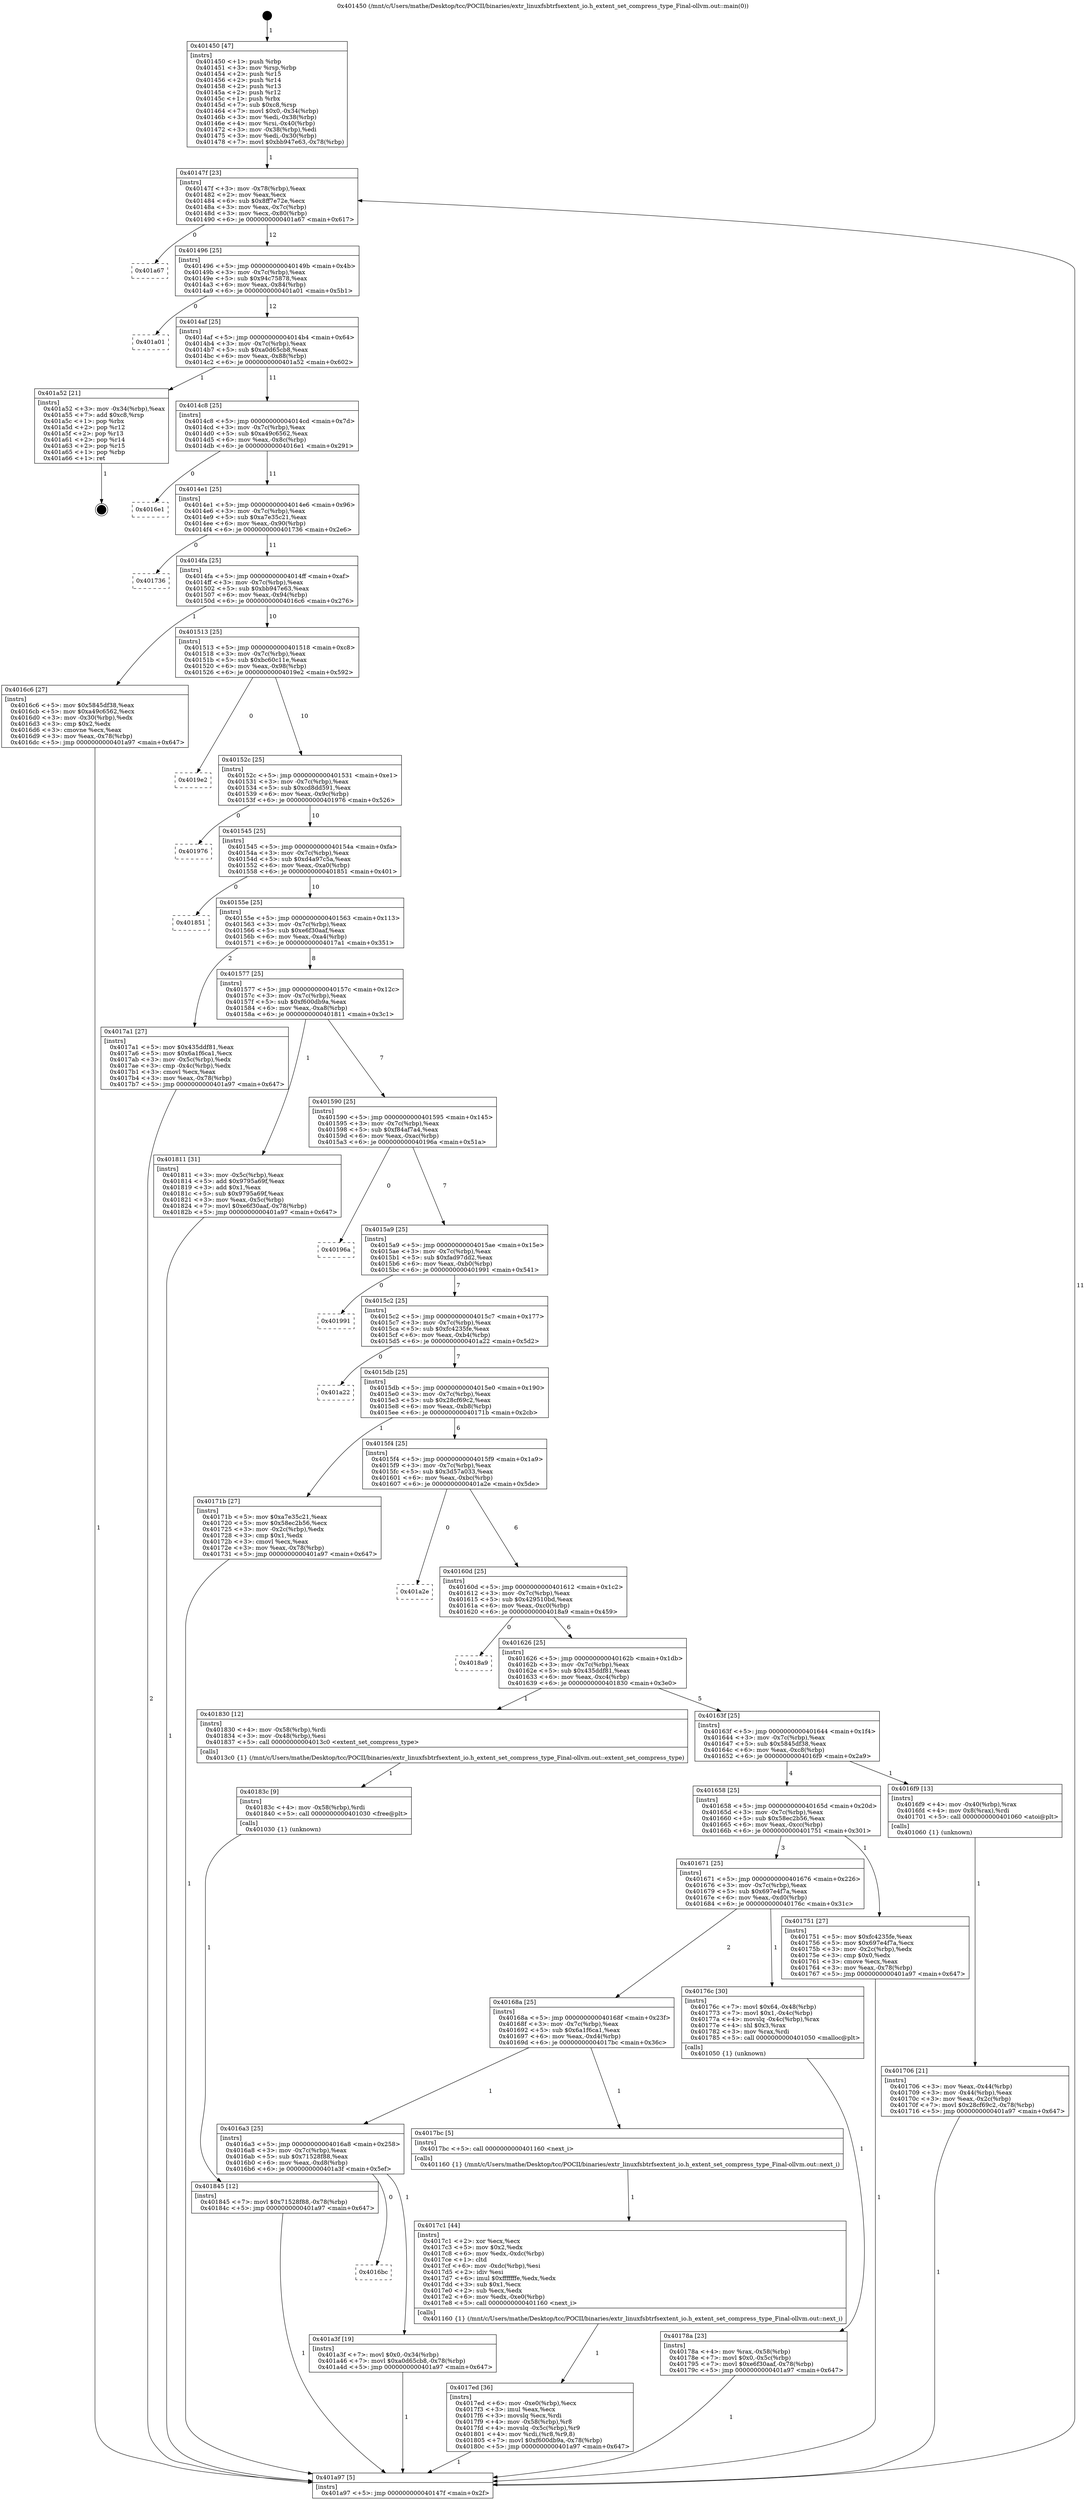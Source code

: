 digraph "0x401450" {
  label = "0x401450 (/mnt/c/Users/mathe/Desktop/tcc/POCII/binaries/extr_linuxfsbtrfsextent_io.h_extent_set_compress_type_Final-ollvm.out::main(0))"
  labelloc = "t"
  node[shape=record]

  Entry [label="",width=0.3,height=0.3,shape=circle,fillcolor=black,style=filled]
  "0x40147f" [label="{
     0x40147f [23]\l
     | [instrs]\l
     &nbsp;&nbsp;0x40147f \<+3\>: mov -0x78(%rbp),%eax\l
     &nbsp;&nbsp;0x401482 \<+2\>: mov %eax,%ecx\l
     &nbsp;&nbsp;0x401484 \<+6\>: sub $0x8ff7e72e,%ecx\l
     &nbsp;&nbsp;0x40148a \<+3\>: mov %eax,-0x7c(%rbp)\l
     &nbsp;&nbsp;0x40148d \<+3\>: mov %ecx,-0x80(%rbp)\l
     &nbsp;&nbsp;0x401490 \<+6\>: je 0000000000401a67 \<main+0x617\>\l
  }"]
  "0x401a67" [label="{
     0x401a67\l
  }", style=dashed]
  "0x401496" [label="{
     0x401496 [25]\l
     | [instrs]\l
     &nbsp;&nbsp;0x401496 \<+5\>: jmp 000000000040149b \<main+0x4b\>\l
     &nbsp;&nbsp;0x40149b \<+3\>: mov -0x7c(%rbp),%eax\l
     &nbsp;&nbsp;0x40149e \<+5\>: sub $0x94c75878,%eax\l
     &nbsp;&nbsp;0x4014a3 \<+6\>: mov %eax,-0x84(%rbp)\l
     &nbsp;&nbsp;0x4014a9 \<+6\>: je 0000000000401a01 \<main+0x5b1\>\l
  }"]
  Exit [label="",width=0.3,height=0.3,shape=circle,fillcolor=black,style=filled,peripheries=2]
  "0x401a01" [label="{
     0x401a01\l
  }", style=dashed]
  "0x4014af" [label="{
     0x4014af [25]\l
     | [instrs]\l
     &nbsp;&nbsp;0x4014af \<+5\>: jmp 00000000004014b4 \<main+0x64\>\l
     &nbsp;&nbsp;0x4014b4 \<+3\>: mov -0x7c(%rbp),%eax\l
     &nbsp;&nbsp;0x4014b7 \<+5\>: sub $0xa0d65cb8,%eax\l
     &nbsp;&nbsp;0x4014bc \<+6\>: mov %eax,-0x88(%rbp)\l
     &nbsp;&nbsp;0x4014c2 \<+6\>: je 0000000000401a52 \<main+0x602\>\l
  }"]
  "0x4016bc" [label="{
     0x4016bc\l
  }", style=dashed]
  "0x401a52" [label="{
     0x401a52 [21]\l
     | [instrs]\l
     &nbsp;&nbsp;0x401a52 \<+3\>: mov -0x34(%rbp),%eax\l
     &nbsp;&nbsp;0x401a55 \<+7\>: add $0xc8,%rsp\l
     &nbsp;&nbsp;0x401a5c \<+1\>: pop %rbx\l
     &nbsp;&nbsp;0x401a5d \<+2\>: pop %r12\l
     &nbsp;&nbsp;0x401a5f \<+2\>: pop %r13\l
     &nbsp;&nbsp;0x401a61 \<+2\>: pop %r14\l
     &nbsp;&nbsp;0x401a63 \<+2\>: pop %r15\l
     &nbsp;&nbsp;0x401a65 \<+1\>: pop %rbp\l
     &nbsp;&nbsp;0x401a66 \<+1\>: ret\l
  }"]
  "0x4014c8" [label="{
     0x4014c8 [25]\l
     | [instrs]\l
     &nbsp;&nbsp;0x4014c8 \<+5\>: jmp 00000000004014cd \<main+0x7d\>\l
     &nbsp;&nbsp;0x4014cd \<+3\>: mov -0x7c(%rbp),%eax\l
     &nbsp;&nbsp;0x4014d0 \<+5\>: sub $0xa49c6562,%eax\l
     &nbsp;&nbsp;0x4014d5 \<+6\>: mov %eax,-0x8c(%rbp)\l
     &nbsp;&nbsp;0x4014db \<+6\>: je 00000000004016e1 \<main+0x291\>\l
  }"]
  "0x401a3f" [label="{
     0x401a3f [19]\l
     | [instrs]\l
     &nbsp;&nbsp;0x401a3f \<+7\>: movl $0x0,-0x34(%rbp)\l
     &nbsp;&nbsp;0x401a46 \<+7\>: movl $0xa0d65cb8,-0x78(%rbp)\l
     &nbsp;&nbsp;0x401a4d \<+5\>: jmp 0000000000401a97 \<main+0x647\>\l
  }"]
  "0x4016e1" [label="{
     0x4016e1\l
  }", style=dashed]
  "0x4014e1" [label="{
     0x4014e1 [25]\l
     | [instrs]\l
     &nbsp;&nbsp;0x4014e1 \<+5\>: jmp 00000000004014e6 \<main+0x96\>\l
     &nbsp;&nbsp;0x4014e6 \<+3\>: mov -0x7c(%rbp),%eax\l
     &nbsp;&nbsp;0x4014e9 \<+5\>: sub $0xa7e35c21,%eax\l
     &nbsp;&nbsp;0x4014ee \<+6\>: mov %eax,-0x90(%rbp)\l
     &nbsp;&nbsp;0x4014f4 \<+6\>: je 0000000000401736 \<main+0x2e6\>\l
  }"]
  "0x401845" [label="{
     0x401845 [12]\l
     | [instrs]\l
     &nbsp;&nbsp;0x401845 \<+7\>: movl $0x71528f88,-0x78(%rbp)\l
     &nbsp;&nbsp;0x40184c \<+5\>: jmp 0000000000401a97 \<main+0x647\>\l
  }"]
  "0x401736" [label="{
     0x401736\l
  }", style=dashed]
  "0x4014fa" [label="{
     0x4014fa [25]\l
     | [instrs]\l
     &nbsp;&nbsp;0x4014fa \<+5\>: jmp 00000000004014ff \<main+0xaf\>\l
     &nbsp;&nbsp;0x4014ff \<+3\>: mov -0x7c(%rbp),%eax\l
     &nbsp;&nbsp;0x401502 \<+5\>: sub $0xbb947e63,%eax\l
     &nbsp;&nbsp;0x401507 \<+6\>: mov %eax,-0x94(%rbp)\l
     &nbsp;&nbsp;0x40150d \<+6\>: je 00000000004016c6 \<main+0x276\>\l
  }"]
  "0x40183c" [label="{
     0x40183c [9]\l
     | [instrs]\l
     &nbsp;&nbsp;0x40183c \<+4\>: mov -0x58(%rbp),%rdi\l
     &nbsp;&nbsp;0x401840 \<+5\>: call 0000000000401030 \<free@plt\>\l
     | [calls]\l
     &nbsp;&nbsp;0x401030 \{1\} (unknown)\l
  }"]
  "0x4016c6" [label="{
     0x4016c6 [27]\l
     | [instrs]\l
     &nbsp;&nbsp;0x4016c6 \<+5\>: mov $0x5845df38,%eax\l
     &nbsp;&nbsp;0x4016cb \<+5\>: mov $0xa49c6562,%ecx\l
     &nbsp;&nbsp;0x4016d0 \<+3\>: mov -0x30(%rbp),%edx\l
     &nbsp;&nbsp;0x4016d3 \<+3\>: cmp $0x2,%edx\l
     &nbsp;&nbsp;0x4016d6 \<+3\>: cmovne %ecx,%eax\l
     &nbsp;&nbsp;0x4016d9 \<+3\>: mov %eax,-0x78(%rbp)\l
     &nbsp;&nbsp;0x4016dc \<+5\>: jmp 0000000000401a97 \<main+0x647\>\l
  }"]
  "0x401513" [label="{
     0x401513 [25]\l
     | [instrs]\l
     &nbsp;&nbsp;0x401513 \<+5\>: jmp 0000000000401518 \<main+0xc8\>\l
     &nbsp;&nbsp;0x401518 \<+3\>: mov -0x7c(%rbp),%eax\l
     &nbsp;&nbsp;0x40151b \<+5\>: sub $0xbc60c11e,%eax\l
     &nbsp;&nbsp;0x401520 \<+6\>: mov %eax,-0x98(%rbp)\l
     &nbsp;&nbsp;0x401526 \<+6\>: je 00000000004019e2 \<main+0x592\>\l
  }"]
  "0x401a97" [label="{
     0x401a97 [5]\l
     | [instrs]\l
     &nbsp;&nbsp;0x401a97 \<+5\>: jmp 000000000040147f \<main+0x2f\>\l
  }"]
  "0x401450" [label="{
     0x401450 [47]\l
     | [instrs]\l
     &nbsp;&nbsp;0x401450 \<+1\>: push %rbp\l
     &nbsp;&nbsp;0x401451 \<+3\>: mov %rsp,%rbp\l
     &nbsp;&nbsp;0x401454 \<+2\>: push %r15\l
     &nbsp;&nbsp;0x401456 \<+2\>: push %r14\l
     &nbsp;&nbsp;0x401458 \<+2\>: push %r13\l
     &nbsp;&nbsp;0x40145a \<+2\>: push %r12\l
     &nbsp;&nbsp;0x40145c \<+1\>: push %rbx\l
     &nbsp;&nbsp;0x40145d \<+7\>: sub $0xc8,%rsp\l
     &nbsp;&nbsp;0x401464 \<+7\>: movl $0x0,-0x34(%rbp)\l
     &nbsp;&nbsp;0x40146b \<+3\>: mov %edi,-0x38(%rbp)\l
     &nbsp;&nbsp;0x40146e \<+4\>: mov %rsi,-0x40(%rbp)\l
     &nbsp;&nbsp;0x401472 \<+3\>: mov -0x38(%rbp),%edi\l
     &nbsp;&nbsp;0x401475 \<+3\>: mov %edi,-0x30(%rbp)\l
     &nbsp;&nbsp;0x401478 \<+7\>: movl $0xbb947e63,-0x78(%rbp)\l
  }"]
  "0x4017ed" [label="{
     0x4017ed [36]\l
     | [instrs]\l
     &nbsp;&nbsp;0x4017ed \<+6\>: mov -0xe0(%rbp),%ecx\l
     &nbsp;&nbsp;0x4017f3 \<+3\>: imul %eax,%ecx\l
     &nbsp;&nbsp;0x4017f6 \<+3\>: movslq %ecx,%rdi\l
     &nbsp;&nbsp;0x4017f9 \<+4\>: mov -0x58(%rbp),%r8\l
     &nbsp;&nbsp;0x4017fd \<+4\>: movslq -0x5c(%rbp),%r9\l
     &nbsp;&nbsp;0x401801 \<+4\>: mov %rdi,(%r8,%r9,8)\l
     &nbsp;&nbsp;0x401805 \<+7\>: movl $0xf600db9a,-0x78(%rbp)\l
     &nbsp;&nbsp;0x40180c \<+5\>: jmp 0000000000401a97 \<main+0x647\>\l
  }"]
  "0x4019e2" [label="{
     0x4019e2\l
  }", style=dashed]
  "0x40152c" [label="{
     0x40152c [25]\l
     | [instrs]\l
     &nbsp;&nbsp;0x40152c \<+5\>: jmp 0000000000401531 \<main+0xe1\>\l
     &nbsp;&nbsp;0x401531 \<+3\>: mov -0x7c(%rbp),%eax\l
     &nbsp;&nbsp;0x401534 \<+5\>: sub $0xcd8dd591,%eax\l
     &nbsp;&nbsp;0x401539 \<+6\>: mov %eax,-0x9c(%rbp)\l
     &nbsp;&nbsp;0x40153f \<+6\>: je 0000000000401976 \<main+0x526\>\l
  }"]
  "0x4017c1" [label="{
     0x4017c1 [44]\l
     | [instrs]\l
     &nbsp;&nbsp;0x4017c1 \<+2\>: xor %ecx,%ecx\l
     &nbsp;&nbsp;0x4017c3 \<+5\>: mov $0x2,%edx\l
     &nbsp;&nbsp;0x4017c8 \<+6\>: mov %edx,-0xdc(%rbp)\l
     &nbsp;&nbsp;0x4017ce \<+1\>: cltd\l
     &nbsp;&nbsp;0x4017cf \<+6\>: mov -0xdc(%rbp),%esi\l
     &nbsp;&nbsp;0x4017d5 \<+2\>: idiv %esi\l
     &nbsp;&nbsp;0x4017d7 \<+6\>: imul $0xfffffffe,%edx,%edx\l
     &nbsp;&nbsp;0x4017dd \<+3\>: sub $0x1,%ecx\l
     &nbsp;&nbsp;0x4017e0 \<+2\>: sub %ecx,%edx\l
     &nbsp;&nbsp;0x4017e2 \<+6\>: mov %edx,-0xe0(%rbp)\l
     &nbsp;&nbsp;0x4017e8 \<+5\>: call 0000000000401160 \<next_i\>\l
     | [calls]\l
     &nbsp;&nbsp;0x401160 \{1\} (/mnt/c/Users/mathe/Desktop/tcc/POCII/binaries/extr_linuxfsbtrfsextent_io.h_extent_set_compress_type_Final-ollvm.out::next_i)\l
  }"]
  "0x401976" [label="{
     0x401976\l
  }", style=dashed]
  "0x401545" [label="{
     0x401545 [25]\l
     | [instrs]\l
     &nbsp;&nbsp;0x401545 \<+5\>: jmp 000000000040154a \<main+0xfa\>\l
     &nbsp;&nbsp;0x40154a \<+3\>: mov -0x7c(%rbp),%eax\l
     &nbsp;&nbsp;0x40154d \<+5\>: sub $0xd4a97c5a,%eax\l
     &nbsp;&nbsp;0x401552 \<+6\>: mov %eax,-0xa0(%rbp)\l
     &nbsp;&nbsp;0x401558 \<+6\>: je 0000000000401851 \<main+0x401\>\l
  }"]
  "0x4016a3" [label="{
     0x4016a3 [25]\l
     | [instrs]\l
     &nbsp;&nbsp;0x4016a3 \<+5\>: jmp 00000000004016a8 \<main+0x258\>\l
     &nbsp;&nbsp;0x4016a8 \<+3\>: mov -0x7c(%rbp),%eax\l
     &nbsp;&nbsp;0x4016ab \<+5\>: sub $0x71528f88,%eax\l
     &nbsp;&nbsp;0x4016b0 \<+6\>: mov %eax,-0xd8(%rbp)\l
     &nbsp;&nbsp;0x4016b6 \<+6\>: je 0000000000401a3f \<main+0x5ef\>\l
  }"]
  "0x401851" [label="{
     0x401851\l
  }", style=dashed]
  "0x40155e" [label="{
     0x40155e [25]\l
     | [instrs]\l
     &nbsp;&nbsp;0x40155e \<+5\>: jmp 0000000000401563 \<main+0x113\>\l
     &nbsp;&nbsp;0x401563 \<+3\>: mov -0x7c(%rbp),%eax\l
     &nbsp;&nbsp;0x401566 \<+5\>: sub $0xe6f30aaf,%eax\l
     &nbsp;&nbsp;0x40156b \<+6\>: mov %eax,-0xa4(%rbp)\l
     &nbsp;&nbsp;0x401571 \<+6\>: je 00000000004017a1 \<main+0x351\>\l
  }"]
  "0x4017bc" [label="{
     0x4017bc [5]\l
     | [instrs]\l
     &nbsp;&nbsp;0x4017bc \<+5\>: call 0000000000401160 \<next_i\>\l
     | [calls]\l
     &nbsp;&nbsp;0x401160 \{1\} (/mnt/c/Users/mathe/Desktop/tcc/POCII/binaries/extr_linuxfsbtrfsextent_io.h_extent_set_compress_type_Final-ollvm.out::next_i)\l
  }"]
  "0x4017a1" [label="{
     0x4017a1 [27]\l
     | [instrs]\l
     &nbsp;&nbsp;0x4017a1 \<+5\>: mov $0x435ddf81,%eax\l
     &nbsp;&nbsp;0x4017a6 \<+5\>: mov $0x6a1f6ca1,%ecx\l
     &nbsp;&nbsp;0x4017ab \<+3\>: mov -0x5c(%rbp),%edx\l
     &nbsp;&nbsp;0x4017ae \<+3\>: cmp -0x4c(%rbp),%edx\l
     &nbsp;&nbsp;0x4017b1 \<+3\>: cmovl %ecx,%eax\l
     &nbsp;&nbsp;0x4017b4 \<+3\>: mov %eax,-0x78(%rbp)\l
     &nbsp;&nbsp;0x4017b7 \<+5\>: jmp 0000000000401a97 \<main+0x647\>\l
  }"]
  "0x401577" [label="{
     0x401577 [25]\l
     | [instrs]\l
     &nbsp;&nbsp;0x401577 \<+5\>: jmp 000000000040157c \<main+0x12c\>\l
     &nbsp;&nbsp;0x40157c \<+3\>: mov -0x7c(%rbp),%eax\l
     &nbsp;&nbsp;0x40157f \<+5\>: sub $0xf600db9a,%eax\l
     &nbsp;&nbsp;0x401584 \<+6\>: mov %eax,-0xa8(%rbp)\l
     &nbsp;&nbsp;0x40158a \<+6\>: je 0000000000401811 \<main+0x3c1\>\l
  }"]
  "0x40178a" [label="{
     0x40178a [23]\l
     | [instrs]\l
     &nbsp;&nbsp;0x40178a \<+4\>: mov %rax,-0x58(%rbp)\l
     &nbsp;&nbsp;0x40178e \<+7\>: movl $0x0,-0x5c(%rbp)\l
     &nbsp;&nbsp;0x401795 \<+7\>: movl $0xe6f30aaf,-0x78(%rbp)\l
     &nbsp;&nbsp;0x40179c \<+5\>: jmp 0000000000401a97 \<main+0x647\>\l
  }"]
  "0x401811" [label="{
     0x401811 [31]\l
     | [instrs]\l
     &nbsp;&nbsp;0x401811 \<+3\>: mov -0x5c(%rbp),%eax\l
     &nbsp;&nbsp;0x401814 \<+5\>: add $0x9795a69f,%eax\l
     &nbsp;&nbsp;0x401819 \<+3\>: add $0x1,%eax\l
     &nbsp;&nbsp;0x40181c \<+5\>: sub $0x9795a69f,%eax\l
     &nbsp;&nbsp;0x401821 \<+3\>: mov %eax,-0x5c(%rbp)\l
     &nbsp;&nbsp;0x401824 \<+7\>: movl $0xe6f30aaf,-0x78(%rbp)\l
     &nbsp;&nbsp;0x40182b \<+5\>: jmp 0000000000401a97 \<main+0x647\>\l
  }"]
  "0x401590" [label="{
     0x401590 [25]\l
     | [instrs]\l
     &nbsp;&nbsp;0x401590 \<+5\>: jmp 0000000000401595 \<main+0x145\>\l
     &nbsp;&nbsp;0x401595 \<+3\>: mov -0x7c(%rbp),%eax\l
     &nbsp;&nbsp;0x401598 \<+5\>: sub $0xf84af7a4,%eax\l
     &nbsp;&nbsp;0x40159d \<+6\>: mov %eax,-0xac(%rbp)\l
     &nbsp;&nbsp;0x4015a3 \<+6\>: je 000000000040196a \<main+0x51a\>\l
  }"]
  "0x40168a" [label="{
     0x40168a [25]\l
     | [instrs]\l
     &nbsp;&nbsp;0x40168a \<+5\>: jmp 000000000040168f \<main+0x23f\>\l
     &nbsp;&nbsp;0x40168f \<+3\>: mov -0x7c(%rbp),%eax\l
     &nbsp;&nbsp;0x401692 \<+5\>: sub $0x6a1f6ca1,%eax\l
     &nbsp;&nbsp;0x401697 \<+6\>: mov %eax,-0xd4(%rbp)\l
     &nbsp;&nbsp;0x40169d \<+6\>: je 00000000004017bc \<main+0x36c\>\l
  }"]
  "0x40196a" [label="{
     0x40196a\l
  }", style=dashed]
  "0x4015a9" [label="{
     0x4015a9 [25]\l
     | [instrs]\l
     &nbsp;&nbsp;0x4015a9 \<+5\>: jmp 00000000004015ae \<main+0x15e\>\l
     &nbsp;&nbsp;0x4015ae \<+3\>: mov -0x7c(%rbp),%eax\l
     &nbsp;&nbsp;0x4015b1 \<+5\>: sub $0xfad97dd2,%eax\l
     &nbsp;&nbsp;0x4015b6 \<+6\>: mov %eax,-0xb0(%rbp)\l
     &nbsp;&nbsp;0x4015bc \<+6\>: je 0000000000401991 \<main+0x541\>\l
  }"]
  "0x40176c" [label="{
     0x40176c [30]\l
     | [instrs]\l
     &nbsp;&nbsp;0x40176c \<+7\>: movl $0x64,-0x48(%rbp)\l
     &nbsp;&nbsp;0x401773 \<+7\>: movl $0x1,-0x4c(%rbp)\l
     &nbsp;&nbsp;0x40177a \<+4\>: movslq -0x4c(%rbp),%rax\l
     &nbsp;&nbsp;0x40177e \<+4\>: shl $0x3,%rax\l
     &nbsp;&nbsp;0x401782 \<+3\>: mov %rax,%rdi\l
     &nbsp;&nbsp;0x401785 \<+5\>: call 0000000000401050 \<malloc@plt\>\l
     | [calls]\l
     &nbsp;&nbsp;0x401050 \{1\} (unknown)\l
  }"]
  "0x401991" [label="{
     0x401991\l
  }", style=dashed]
  "0x4015c2" [label="{
     0x4015c2 [25]\l
     | [instrs]\l
     &nbsp;&nbsp;0x4015c2 \<+5\>: jmp 00000000004015c7 \<main+0x177\>\l
     &nbsp;&nbsp;0x4015c7 \<+3\>: mov -0x7c(%rbp),%eax\l
     &nbsp;&nbsp;0x4015ca \<+5\>: sub $0xfc4235fe,%eax\l
     &nbsp;&nbsp;0x4015cf \<+6\>: mov %eax,-0xb4(%rbp)\l
     &nbsp;&nbsp;0x4015d5 \<+6\>: je 0000000000401a22 \<main+0x5d2\>\l
  }"]
  "0x401671" [label="{
     0x401671 [25]\l
     | [instrs]\l
     &nbsp;&nbsp;0x401671 \<+5\>: jmp 0000000000401676 \<main+0x226\>\l
     &nbsp;&nbsp;0x401676 \<+3\>: mov -0x7c(%rbp),%eax\l
     &nbsp;&nbsp;0x401679 \<+5\>: sub $0x697e4f7a,%eax\l
     &nbsp;&nbsp;0x40167e \<+6\>: mov %eax,-0xd0(%rbp)\l
     &nbsp;&nbsp;0x401684 \<+6\>: je 000000000040176c \<main+0x31c\>\l
  }"]
  "0x401a22" [label="{
     0x401a22\l
  }", style=dashed]
  "0x4015db" [label="{
     0x4015db [25]\l
     | [instrs]\l
     &nbsp;&nbsp;0x4015db \<+5\>: jmp 00000000004015e0 \<main+0x190\>\l
     &nbsp;&nbsp;0x4015e0 \<+3\>: mov -0x7c(%rbp),%eax\l
     &nbsp;&nbsp;0x4015e3 \<+5\>: sub $0x28cf69c2,%eax\l
     &nbsp;&nbsp;0x4015e8 \<+6\>: mov %eax,-0xb8(%rbp)\l
     &nbsp;&nbsp;0x4015ee \<+6\>: je 000000000040171b \<main+0x2cb\>\l
  }"]
  "0x401751" [label="{
     0x401751 [27]\l
     | [instrs]\l
     &nbsp;&nbsp;0x401751 \<+5\>: mov $0xfc4235fe,%eax\l
     &nbsp;&nbsp;0x401756 \<+5\>: mov $0x697e4f7a,%ecx\l
     &nbsp;&nbsp;0x40175b \<+3\>: mov -0x2c(%rbp),%edx\l
     &nbsp;&nbsp;0x40175e \<+3\>: cmp $0x0,%edx\l
     &nbsp;&nbsp;0x401761 \<+3\>: cmove %ecx,%eax\l
     &nbsp;&nbsp;0x401764 \<+3\>: mov %eax,-0x78(%rbp)\l
     &nbsp;&nbsp;0x401767 \<+5\>: jmp 0000000000401a97 \<main+0x647\>\l
  }"]
  "0x40171b" [label="{
     0x40171b [27]\l
     | [instrs]\l
     &nbsp;&nbsp;0x40171b \<+5\>: mov $0xa7e35c21,%eax\l
     &nbsp;&nbsp;0x401720 \<+5\>: mov $0x58ec2b56,%ecx\l
     &nbsp;&nbsp;0x401725 \<+3\>: mov -0x2c(%rbp),%edx\l
     &nbsp;&nbsp;0x401728 \<+3\>: cmp $0x1,%edx\l
     &nbsp;&nbsp;0x40172b \<+3\>: cmovl %ecx,%eax\l
     &nbsp;&nbsp;0x40172e \<+3\>: mov %eax,-0x78(%rbp)\l
     &nbsp;&nbsp;0x401731 \<+5\>: jmp 0000000000401a97 \<main+0x647\>\l
  }"]
  "0x4015f4" [label="{
     0x4015f4 [25]\l
     | [instrs]\l
     &nbsp;&nbsp;0x4015f4 \<+5\>: jmp 00000000004015f9 \<main+0x1a9\>\l
     &nbsp;&nbsp;0x4015f9 \<+3\>: mov -0x7c(%rbp),%eax\l
     &nbsp;&nbsp;0x4015fc \<+5\>: sub $0x3d57a033,%eax\l
     &nbsp;&nbsp;0x401601 \<+6\>: mov %eax,-0xbc(%rbp)\l
     &nbsp;&nbsp;0x401607 \<+6\>: je 0000000000401a2e \<main+0x5de\>\l
  }"]
  "0x401706" [label="{
     0x401706 [21]\l
     | [instrs]\l
     &nbsp;&nbsp;0x401706 \<+3\>: mov %eax,-0x44(%rbp)\l
     &nbsp;&nbsp;0x401709 \<+3\>: mov -0x44(%rbp),%eax\l
     &nbsp;&nbsp;0x40170c \<+3\>: mov %eax,-0x2c(%rbp)\l
     &nbsp;&nbsp;0x40170f \<+7\>: movl $0x28cf69c2,-0x78(%rbp)\l
     &nbsp;&nbsp;0x401716 \<+5\>: jmp 0000000000401a97 \<main+0x647\>\l
  }"]
  "0x401a2e" [label="{
     0x401a2e\l
  }", style=dashed]
  "0x40160d" [label="{
     0x40160d [25]\l
     | [instrs]\l
     &nbsp;&nbsp;0x40160d \<+5\>: jmp 0000000000401612 \<main+0x1c2\>\l
     &nbsp;&nbsp;0x401612 \<+3\>: mov -0x7c(%rbp),%eax\l
     &nbsp;&nbsp;0x401615 \<+5\>: sub $0x429510bd,%eax\l
     &nbsp;&nbsp;0x40161a \<+6\>: mov %eax,-0xc0(%rbp)\l
     &nbsp;&nbsp;0x401620 \<+6\>: je 00000000004018a9 \<main+0x459\>\l
  }"]
  "0x401658" [label="{
     0x401658 [25]\l
     | [instrs]\l
     &nbsp;&nbsp;0x401658 \<+5\>: jmp 000000000040165d \<main+0x20d\>\l
     &nbsp;&nbsp;0x40165d \<+3\>: mov -0x7c(%rbp),%eax\l
     &nbsp;&nbsp;0x401660 \<+5\>: sub $0x58ec2b56,%eax\l
     &nbsp;&nbsp;0x401665 \<+6\>: mov %eax,-0xcc(%rbp)\l
     &nbsp;&nbsp;0x40166b \<+6\>: je 0000000000401751 \<main+0x301\>\l
  }"]
  "0x4018a9" [label="{
     0x4018a9\l
  }", style=dashed]
  "0x401626" [label="{
     0x401626 [25]\l
     | [instrs]\l
     &nbsp;&nbsp;0x401626 \<+5\>: jmp 000000000040162b \<main+0x1db\>\l
     &nbsp;&nbsp;0x40162b \<+3\>: mov -0x7c(%rbp),%eax\l
     &nbsp;&nbsp;0x40162e \<+5\>: sub $0x435ddf81,%eax\l
     &nbsp;&nbsp;0x401633 \<+6\>: mov %eax,-0xc4(%rbp)\l
     &nbsp;&nbsp;0x401639 \<+6\>: je 0000000000401830 \<main+0x3e0\>\l
  }"]
  "0x4016f9" [label="{
     0x4016f9 [13]\l
     | [instrs]\l
     &nbsp;&nbsp;0x4016f9 \<+4\>: mov -0x40(%rbp),%rax\l
     &nbsp;&nbsp;0x4016fd \<+4\>: mov 0x8(%rax),%rdi\l
     &nbsp;&nbsp;0x401701 \<+5\>: call 0000000000401060 \<atoi@plt\>\l
     | [calls]\l
     &nbsp;&nbsp;0x401060 \{1\} (unknown)\l
  }"]
  "0x401830" [label="{
     0x401830 [12]\l
     | [instrs]\l
     &nbsp;&nbsp;0x401830 \<+4\>: mov -0x58(%rbp),%rdi\l
     &nbsp;&nbsp;0x401834 \<+3\>: mov -0x48(%rbp),%esi\l
     &nbsp;&nbsp;0x401837 \<+5\>: call 00000000004013c0 \<extent_set_compress_type\>\l
     | [calls]\l
     &nbsp;&nbsp;0x4013c0 \{1\} (/mnt/c/Users/mathe/Desktop/tcc/POCII/binaries/extr_linuxfsbtrfsextent_io.h_extent_set_compress_type_Final-ollvm.out::extent_set_compress_type)\l
  }"]
  "0x40163f" [label="{
     0x40163f [25]\l
     | [instrs]\l
     &nbsp;&nbsp;0x40163f \<+5\>: jmp 0000000000401644 \<main+0x1f4\>\l
     &nbsp;&nbsp;0x401644 \<+3\>: mov -0x7c(%rbp),%eax\l
     &nbsp;&nbsp;0x401647 \<+5\>: sub $0x5845df38,%eax\l
     &nbsp;&nbsp;0x40164c \<+6\>: mov %eax,-0xc8(%rbp)\l
     &nbsp;&nbsp;0x401652 \<+6\>: je 00000000004016f9 \<main+0x2a9\>\l
  }"]
  Entry -> "0x401450" [label=" 1"]
  "0x40147f" -> "0x401a67" [label=" 0"]
  "0x40147f" -> "0x401496" [label=" 12"]
  "0x401a52" -> Exit [label=" 1"]
  "0x401496" -> "0x401a01" [label=" 0"]
  "0x401496" -> "0x4014af" [label=" 12"]
  "0x401a3f" -> "0x401a97" [label=" 1"]
  "0x4014af" -> "0x401a52" [label=" 1"]
  "0x4014af" -> "0x4014c8" [label=" 11"]
  "0x4016a3" -> "0x4016bc" [label=" 0"]
  "0x4014c8" -> "0x4016e1" [label=" 0"]
  "0x4014c8" -> "0x4014e1" [label=" 11"]
  "0x4016a3" -> "0x401a3f" [label=" 1"]
  "0x4014e1" -> "0x401736" [label=" 0"]
  "0x4014e1" -> "0x4014fa" [label=" 11"]
  "0x401845" -> "0x401a97" [label=" 1"]
  "0x4014fa" -> "0x4016c6" [label=" 1"]
  "0x4014fa" -> "0x401513" [label=" 10"]
  "0x4016c6" -> "0x401a97" [label=" 1"]
  "0x401450" -> "0x40147f" [label=" 1"]
  "0x401a97" -> "0x40147f" [label=" 11"]
  "0x40183c" -> "0x401845" [label=" 1"]
  "0x401513" -> "0x4019e2" [label=" 0"]
  "0x401513" -> "0x40152c" [label=" 10"]
  "0x401830" -> "0x40183c" [label=" 1"]
  "0x40152c" -> "0x401976" [label=" 0"]
  "0x40152c" -> "0x401545" [label=" 10"]
  "0x401811" -> "0x401a97" [label=" 1"]
  "0x401545" -> "0x401851" [label=" 0"]
  "0x401545" -> "0x40155e" [label=" 10"]
  "0x4017ed" -> "0x401a97" [label=" 1"]
  "0x40155e" -> "0x4017a1" [label=" 2"]
  "0x40155e" -> "0x401577" [label=" 8"]
  "0x4017c1" -> "0x4017ed" [label=" 1"]
  "0x401577" -> "0x401811" [label=" 1"]
  "0x401577" -> "0x401590" [label=" 7"]
  "0x40168a" -> "0x4016a3" [label=" 1"]
  "0x401590" -> "0x40196a" [label=" 0"]
  "0x401590" -> "0x4015a9" [label=" 7"]
  "0x40168a" -> "0x4017bc" [label=" 1"]
  "0x4015a9" -> "0x401991" [label=" 0"]
  "0x4015a9" -> "0x4015c2" [label=" 7"]
  "0x4017bc" -> "0x4017c1" [label=" 1"]
  "0x4015c2" -> "0x401a22" [label=" 0"]
  "0x4015c2" -> "0x4015db" [label=" 7"]
  "0x40178a" -> "0x401a97" [label=" 1"]
  "0x4015db" -> "0x40171b" [label=" 1"]
  "0x4015db" -> "0x4015f4" [label=" 6"]
  "0x40176c" -> "0x40178a" [label=" 1"]
  "0x4015f4" -> "0x401a2e" [label=" 0"]
  "0x4015f4" -> "0x40160d" [label=" 6"]
  "0x401671" -> "0x40176c" [label=" 1"]
  "0x40160d" -> "0x4018a9" [label=" 0"]
  "0x40160d" -> "0x401626" [label=" 6"]
  "0x4017a1" -> "0x401a97" [label=" 2"]
  "0x401626" -> "0x401830" [label=" 1"]
  "0x401626" -> "0x40163f" [label=" 5"]
  "0x401751" -> "0x401a97" [label=" 1"]
  "0x40163f" -> "0x4016f9" [label=" 1"]
  "0x40163f" -> "0x401658" [label=" 4"]
  "0x4016f9" -> "0x401706" [label=" 1"]
  "0x401706" -> "0x401a97" [label=" 1"]
  "0x40171b" -> "0x401a97" [label=" 1"]
  "0x401671" -> "0x40168a" [label=" 2"]
  "0x401658" -> "0x401751" [label=" 1"]
  "0x401658" -> "0x401671" [label=" 3"]
}
